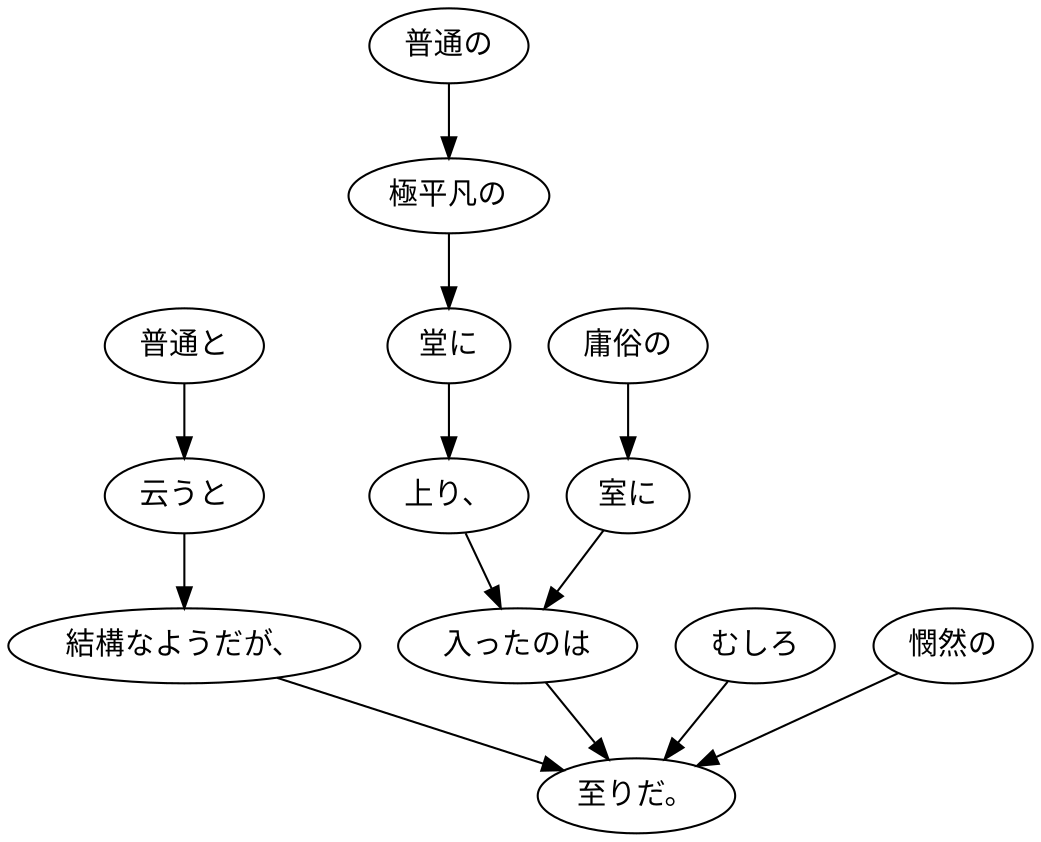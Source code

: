 digraph graph2098 {
	node0 [label="普通と"];
	node1 [label="云うと"];
	node2 [label="結構なようだが、"];
	node3 [label="普通の"];
	node4 [label="極平凡の"];
	node5 [label="堂に"];
	node6 [label="上り、"];
	node7 [label="庸俗の"];
	node8 [label="室に"];
	node9 [label="入ったのは"];
	node10 [label="むしろ"];
	node11 [label="憫然の"];
	node12 [label="至りだ。"];
	node0 -> node1;
	node1 -> node2;
	node2 -> node12;
	node3 -> node4;
	node4 -> node5;
	node5 -> node6;
	node6 -> node9;
	node7 -> node8;
	node8 -> node9;
	node9 -> node12;
	node10 -> node12;
	node11 -> node12;
}
